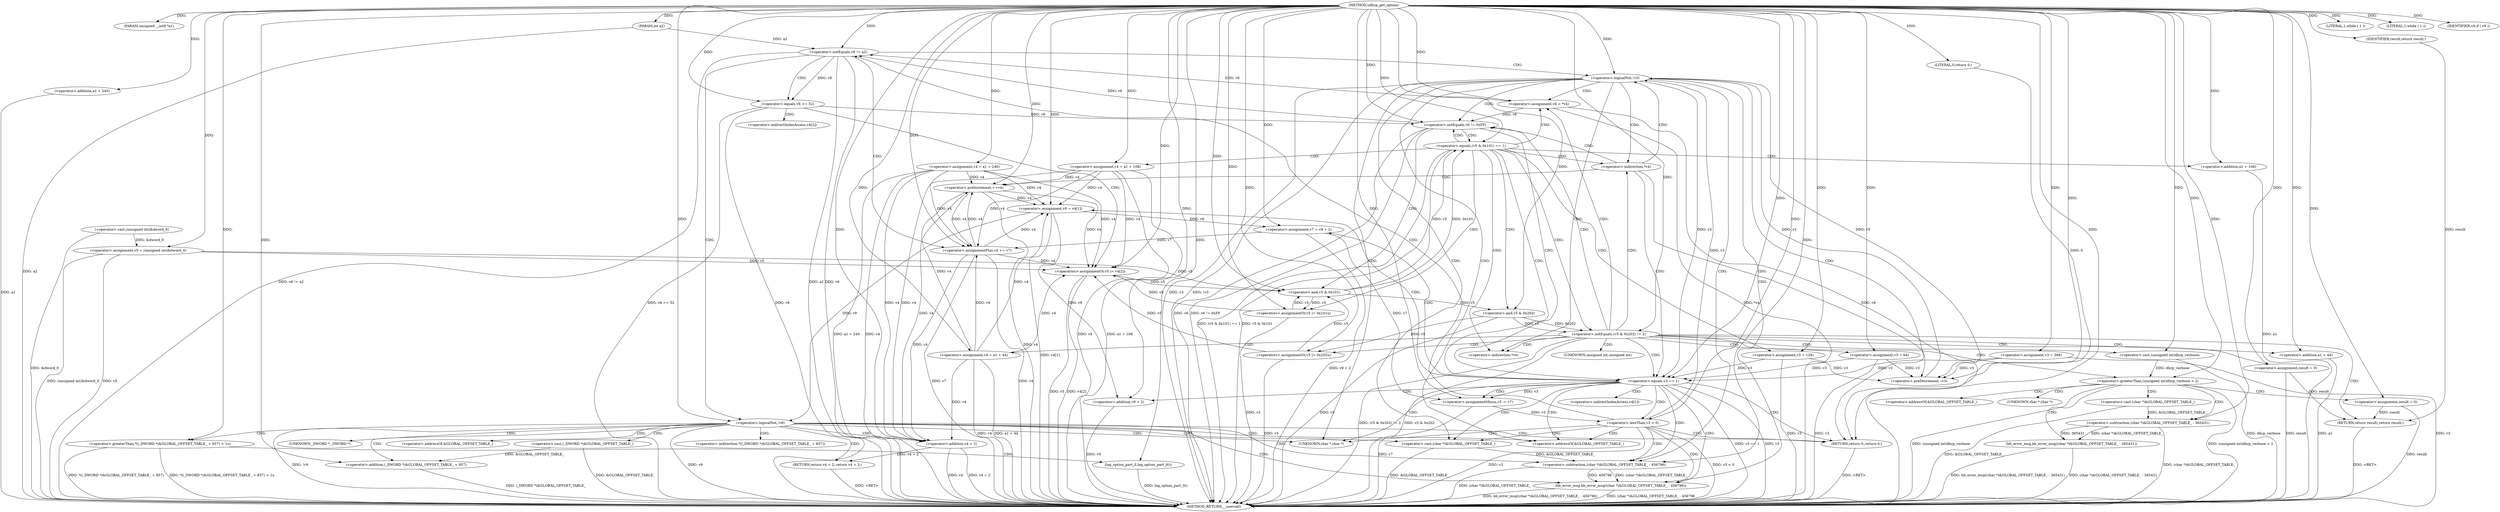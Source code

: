 digraph udhcp_get_option {  
"1000108" [label = "(METHOD,udhcp_get_option)" ]
"1000294" [label = "(METHOD_RETURN,__usercall)" ]
"1000109" [label = "(PARAM,unsigned __int8 *a1)" ]
"1000110" [label = "(PARAM,int a2)" ]
"1000119" [label = "(<operator>.assignment,v3 = 388)" ]
"1000122" [label = "(<operator>.assignment,v4 = a1 + 240)" ]
"1000124" [label = "(<operator>.addition,a1 + 240)" ]
"1000127" [label = "(<operator>.assignment,v5 = (unsigned int)&dword_0)" ]
"1000129" [label = "(<operator>.cast,(unsigned int)&dword_0)" ]
"1000134" [label = "(LITERAL,1,while ( 1 ))" ]
"1000137" [label = "(LITERAL,1,while ( 1 ))" ]
"1000139" [label = "(<operator>.assignment,v6 = *v4)" ]
"1000147" [label = "(<operator>.preDecrement,--v3)" ]
"1000149" [label = "(<operator>.preIncrement,++v4)" ]
"1000153" [label = "(<operator>.logicalNot,!v3)" ]
"1000157" [label = "(<operator>.notEquals,v6 != 0xFF)" ]
"1000162" [label = "(<operator>.equals,(v5 & 0x101) == 1)" ]
"1000163" [label = "(<operator>.and,v5 & 0x101)" ]
"1000168" [label = "(<operators>.assignmentOr,v5 |= 0x101u)" ]
"1000171" [label = "(<operator>.assignment,v3 = 128)" ]
"1000174" [label = "(<operator>.assignment,v4 = a1 + 108)" ]
"1000176" [label = "(<operator>.addition,a1 + 108)" ]
"1000182" [label = "(<operator>.notEquals,(v5 & 0x202) != 2)" ]
"1000183" [label = "(<operator>.and,v5 & 0x202)" ]
"1000188" [label = "(<operator>.assignment,result = 0)" ]
"1000192" [label = "(<operator>.greaterThan,(unsigned int)dhcp_verbose > 2)" ]
"1000193" [label = "(<operator>.cast,(unsigned int)dhcp_verbose)" ]
"1000198" [label = "(bb_error_msg,bb_error_msg((char *)&GLOBAL_OFFSET_TABLE_ - 365431))" ]
"1000199" [label = "(<operator>.subtraction,(char *)&GLOBAL_OFFSET_TABLE_ - 365431)" ]
"1000200" [label = "(<operator>.cast,(char *)&GLOBAL_OFFSET_TABLE_)" ]
"1000205" [label = "(<operator>.assignment,result = 0)" ]
"1000208" [label = "(RETURN,return result;,return result;)" ]
"1000209" [label = "(IDENTIFIER,result,return result;)" ]
"1000210" [label = "(<operators>.assignmentOr,v5 |= 0x202u)" ]
"1000213" [label = "(<operator>.assignment,v3 = 64)" ]
"1000216" [label = "(<operator>.assignment,v4 = a1 + 44)" ]
"1000218" [label = "(<operator>.addition,a1 + 44)" ]
"1000222" [label = "(<operator>.equals,v3 == 1)" ]
"1000226" [label = "(<operator>.assignment,v9 = v4[1])" ]
"1000231" [label = "(<operator>.assignment,v7 = v9 + 2)" ]
"1000233" [label = "(<operator>.addition,v9 + 2)" ]
"1000236" [label = "(<operator>.assignmentMinus,v3 -= v7)" ]
"1000240" [label = "(<operator>.lessThan,v3 < 0)" ]
"1000245" [label = "(<operator>.notEquals,v6 != a2)" ]
"1000250" [label = "(<operator>.equals,v6 == 52)" ]
"1000255" [label = "(IDENTIFIER,v9,if ( v9 ))" ]
"1000256" [label = "(<operators>.assignmentOr,v5 |= v4[2])" ]
"1000261" [label = "(<operator>.assignmentPlus,v4 += v7)" ]
"1000266" [label = "(<operator>.logicalNot,!v9)" ]
"1000270" [label = "(bb_error_msg,bb_error_msg((char *)&GLOBAL_OFFSET_TABLE_ - 456796))" ]
"1000271" [label = "(<operator>.subtraction,(char *)&GLOBAL_OFFSET_TABLE_ - 456796)" ]
"1000272" [label = "(<operator>.cast,(char *)&GLOBAL_OFFSET_TABLE_)" ]
"1000277" [label = "(RETURN,return 0;,return 0;)" ]
"1000278" [label = "(LITERAL,0,return 0;)" ]
"1000280" [label = "(<operator>.greaterThan,*((_DWORD *)&GLOBAL_OFFSET_TABLE_ + 857) > 1u)" ]
"1000282" [label = "(<operator>.addition,(_DWORD *)&GLOBAL_OFFSET_TABLE_ + 857)" ]
"1000283" [label = "(<operator>.cast,(_DWORD *)&GLOBAL_OFFSET_TABLE_)" ]
"1000289" [label = "(log_option_part_0,log_option_part_0())" ]
"1000290" [label = "(RETURN,return v4 + 2;,return v4 + 2;)" ]
"1000291" [label = "(<operator>.addition,v4 + 2)" ]
"1000141" [label = "(<operator>.indirection,*v4)" ]
"1000144" [label = "(<operator>.indirection,*v4)" ]
"1000194" [label = "(UNKNOWN,unsigned int,unsigned int)" ]
"1000201" [label = "(UNKNOWN,char *,char *)" ]
"1000202" [label = "(<operator>.addressOf,&GLOBAL_OFFSET_TABLE_)" ]
"1000228" [label = "(<operator>.indirectIndexAccess,v4[1])" ]
"1000258" [label = "(<operator>.indirectIndexAccess,v4[2])" ]
"1000273" [label = "(UNKNOWN,char *,char *)" ]
"1000274" [label = "(<operator>.addressOf,&GLOBAL_OFFSET_TABLE_)" ]
"1000281" [label = "(<operator>.indirection,*((_DWORD *)&GLOBAL_OFFSET_TABLE_ + 857))" ]
"1000284" [label = "(UNKNOWN,_DWORD *,_DWORD *)" ]
"1000285" [label = "(<operator>.addressOf,&GLOBAL_OFFSET_TABLE_)" ]
  "1000290" -> "1000294"  [ label = "DDG: <RET>"] 
  "1000289" -> "1000294"  [ label = "DDG: log_option_part_0()"] 
  "1000233" -> "1000294"  [ label = "DDG: v9"] 
  "1000222" -> "1000294"  [ label = "DDG: v3 == 1"] 
  "1000226" -> "1000294"  [ label = "DDG: v4[1]"] 
  "1000139" -> "1000294"  [ label = "DDG: v6"] 
  "1000193" -> "1000294"  [ label = "DDG: dhcp_verbose"] 
  "1000250" -> "1000294"  [ label = "DDG: v6"] 
  "1000266" -> "1000294"  [ label = "DDG: v9"] 
  "1000216" -> "1000294"  [ label = "DDG: a1 + 44"] 
  "1000199" -> "1000294"  [ label = "DDG: (char *)&GLOBAL_OFFSET_TABLE_"] 
  "1000127" -> "1000294"  [ label = "DDG: v5"] 
  "1000198" -> "1000294"  [ label = "DDG: (char *)&GLOBAL_OFFSET_TABLE_ - 365431"] 
  "1000119" -> "1000294"  [ label = "DDG: v3"] 
  "1000162" -> "1000294"  [ label = "DDG: v5 & 0x101"] 
  "1000222" -> "1000294"  [ label = "DDG: v3"] 
  "1000188" -> "1000294"  [ label = "DDG: result"] 
  "1000122" -> "1000294"  [ label = "DDG: a1 + 240"] 
  "1000231" -> "1000294"  [ label = "DDG: v9 + 2"] 
  "1000256" -> "1000294"  [ label = "DDG: v4[2]"] 
  "1000183" -> "1000294"  [ label = "DDG: v5"] 
  "1000216" -> "1000294"  [ label = "DDG: v4"] 
  "1000210" -> "1000294"  [ label = "DDG: v5"] 
  "1000245" -> "1000294"  [ label = "DDG: v6"] 
  "1000157" -> "1000294"  [ label = "DDG: v6 != 0xFF"] 
  "1000272" -> "1000294"  [ label = "DDG: &GLOBAL_OFFSET_TABLE_"] 
  "1000282" -> "1000294"  [ label = "DDG: (_DWORD *)&GLOBAL_OFFSET_TABLE_"] 
  "1000271" -> "1000294"  [ label = "DDG: (char *)&GLOBAL_OFFSET_TABLE_"] 
  "1000213" -> "1000294"  [ label = "DDG: v3"] 
  "1000270" -> "1000294"  [ label = "DDG: bb_error_msg((char *)&GLOBAL_OFFSET_TABLE_ - 456796)"] 
  "1000266" -> "1000294"  [ label = "DDG: !v9"] 
  "1000153" -> "1000294"  [ label = "DDG: !v3"] 
  "1000240" -> "1000294"  [ label = "DDG: v3"] 
  "1000110" -> "1000294"  [ label = "DDG: a2"] 
  "1000250" -> "1000294"  [ label = "DDG: v6 == 52"] 
  "1000182" -> "1000294"  [ label = "DDG: v5 & 0x202"] 
  "1000291" -> "1000294"  [ label = "DDG: v4"] 
  "1000149" -> "1000294"  [ label = "DDG: v4"] 
  "1000182" -> "1000294"  [ label = "DDG: (v5 & 0x202) != 2"] 
  "1000157" -> "1000294"  [ label = "DDG: v6"] 
  "1000245" -> "1000294"  [ label = "DDG: a2"] 
  "1000270" -> "1000294"  [ label = "DDG: (char *)&GLOBAL_OFFSET_TABLE_ - 456796"] 
  "1000261" -> "1000294"  [ label = "DDG: v7"] 
  "1000192" -> "1000294"  [ label = "DDG: (unsigned int)dhcp_verbose"] 
  "1000129" -> "1000294"  [ label = "DDG: &dword_0"] 
  "1000291" -> "1000294"  [ label = "DDG: v4 + 2"] 
  "1000198" -> "1000294"  [ label = "DDG: bb_error_msg((char *)&GLOBAL_OFFSET_TABLE_ - 365431)"] 
  "1000256" -> "1000294"  [ label = "DDG: v5"] 
  "1000280" -> "1000294"  [ label = "DDG: *((_DWORD *)&GLOBAL_OFFSET_TABLE_ + 857)"] 
  "1000139" -> "1000294"  [ label = "DDG: *v4"] 
  "1000124" -> "1000294"  [ label = "DDG: a1"] 
  "1000192" -> "1000294"  [ label = "DDG: (unsigned int)dhcp_verbose > 2"] 
  "1000280" -> "1000294"  [ label = "DDG: *((_DWORD *)&GLOBAL_OFFSET_TABLE_ + 857) > 1u"] 
  "1000205" -> "1000294"  [ label = "DDG: result"] 
  "1000176" -> "1000294"  [ label = "DDG: a1"] 
  "1000174" -> "1000294"  [ label = "DDG: a1 + 108"] 
  "1000168" -> "1000294"  [ label = "DDG: v5"] 
  "1000127" -> "1000294"  [ label = "DDG: (unsigned int)&dword_0"] 
  "1000236" -> "1000294"  [ label = "DDG: v7"] 
  "1000171" -> "1000294"  [ label = "DDG: v3"] 
  "1000200" -> "1000294"  [ label = "DDG: &GLOBAL_OFFSET_TABLE_"] 
  "1000174" -> "1000294"  [ label = "DDG: v4"] 
  "1000261" -> "1000294"  [ label = "DDG: v4"] 
  "1000153" -> "1000294"  [ label = "DDG: v3"] 
  "1000240" -> "1000294"  [ label = "DDG: v3 < 0"] 
  "1000245" -> "1000294"  [ label = "DDG: v6 != a2"] 
  "1000122" -> "1000294"  [ label = "DDG: v4"] 
  "1000283" -> "1000294"  [ label = "DDG: &GLOBAL_OFFSET_TABLE_"] 
  "1000218" -> "1000294"  [ label = "DDG: a1"] 
  "1000162" -> "1000294"  [ label = "DDG: (v5 & 0x101) == 1"] 
  "1000208" -> "1000294"  [ label = "DDG: <RET>"] 
  "1000277" -> "1000294"  [ label = "DDG: <RET>"] 
  "1000108" -> "1000109"  [ label = "DDG: "] 
  "1000108" -> "1000110"  [ label = "DDG: "] 
  "1000108" -> "1000119"  [ label = "DDG: "] 
  "1000108" -> "1000122"  [ label = "DDG: "] 
  "1000108" -> "1000124"  [ label = "DDG: "] 
  "1000129" -> "1000127"  [ label = "DDG: &dword_0"] 
  "1000108" -> "1000127"  [ label = "DDG: "] 
  "1000108" -> "1000134"  [ label = "DDG: "] 
  "1000108" -> "1000137"  [ label = "DDG: "] 
  "1000108" -> "1000139"  [ label = "DDG: "] 
  "1000119" -> "1000147"  [ label = "DDG: v3"] 
  "1000213" -> "1000147"  [ label = "DDG: v3"] 
  "1000171" -> "1000147"  [ label = "DDG: v3"] 
  "1000153" -> "1000147"  [ label = "DDG: v3"] 
  "1000108" -> "1000147"  [ label = "DDG: "] 
  "1000216" -> "1000149"  [ label = "DDG: v4"] 
  "1000122" -> "1000149"  [ label = "DDG: v4"] 
  "1000174" -> "1000149"  [ label = "DDG: v4"] 
  "1000261" -> "1000149"  [ label = "DDG: v4"] 
  "1000108" -> "1000149"  [ label = "DDG: "] 
  "1000240" -> "1000153"  [ label = "DDG: v3"] 
  "1000147" -> "1000153"  [ label = "DDG: v3"] 
  "1000108" -> "1000153"  [ label = "DDG: "] 
  "1000139" -> "1000157"  [ label = "DDG: v6"] 
  "1000250" -> "1000157"  [ label = "DDG: v6"] 
  "1000108" -> "1000157"  [ label = "DDG: "] 
  "1000163" -> "1000162"  [ label = "DDG: v5"] 
  "1000163" -> "1000162"  [ label = "DDG: 0x101"] 
  "1000127" -> "1000163"  [ label = "DDG: v5"] 
  "1000210" -> "1000163"  [ label = "DDG: v5"] 
  "1000256" -> "1000163"  [ label = "DDG: v5"] 
  "1000168" -> "1000163"  [ label = "DDG: v5"] 
  "1000108" -> "1000163"  [ label = "DDG: "] 
  "1000108" -> "1000162"  [ label = "DDG: "] 
  "1000108" -> "1000168"  [ label = "DDG: "] 
  "1000163" -> "1000168"  [ label = "DDG: v5"] 
  "1000108" -> "1000171"  [ label = "DDG: "] 
  "1000108" -> "1000174"  [ label = "DDG: "] 
  "1000108" -> "1000176"  [ label = "DDG: "] 
  "1000183" -> "1000182"  [ label = "DDG: v5"] 
  "1000183" -> "1000182"  [ label = "DDG: 0x202"] 
  "1000163" -> "1000183"  [ label = "DDG: v5"] 
  "1000108" -> "1000183"  [ label = "DDG: "] 
  "1000108" -> "1000182"  [ label = "DDG: "] 
  "1000108" -> "1000188"  [ label = "DDG: "] 
  "1000193" -> "1000192"  [ label = "DDG: dhcp_verbose"] 
  "1000108" -> "1000193"  [ label = "DDG: "] 
  "1000108" -> "1000192"  [ label = "DDG: "] 
  "1000199" -> "1000198"  [ label = "DDG: (char *)&GLOBAL_OFFSET_TABLE_"] 
  "1000199" -> "1000198"  [ label = "DDG: 365431"] 
  "1000200" -> "1000199"  [ label = "DDG: &GLOBAL_OFFSET_TABLE_"] 
  "1000108" -> "1000199"  [ label = "DDG: "] 
  "1000108" -> "1000205"  [ label = "DDG: "] 
  "1000209" -> "1000208"  [ label = "DDG: result"] 
  "1000188" -> "1000208"  [ label = "DDG: result"] 
  "1000205" -> "1000208"  [ label = "DDG: result"] 
  "1000108" -> "1000209"  [ label = "DDG: "] 
  "1000108" -> "1000210"  [ label = "DDG: "] 
  "1000183" -> "1000210"  [ label = "DDG: v5"] 
  "1000108" -> "1000213"  [ label = "DDG: "] 
  "1000108" -> "1000216"  [ label = "DDG: "] 
  "1000108" -> "1000218"  [ label = "DDG: "] 
  "1000119" -> "1000222"  [ label = "DDG: v3"] 
  "1000213" -> "1000222"  [ label = "DDG: v3"] 
  "1000171" -> "1000222"  [ label = "DDG: v3"] 
  "1000153" -> "1000222"  [ label = "DDG: v3"] 
  "1000108" -> "1000222"  [ label = "DDG: "] 
  "1000216" -> "1000226"  [ label = "DDG: v4"] 
  "1000149" -> "1000226"  [ label = "DDG: v4"] 
  "1000122" -> "1000226"  [ label = "DDG: v4"] 
  "1000174" -> "1000226"  [ label = "DDG: v4"] 
  "1000261" -> "1000226"  [ label = "DDG: v4"] 
  "1000108" -> "1000226"  [ label = "DDG: "] 
  "1000226" -> "1000231"  [ label = "DDG: v9"] 
  "1000108" -> "1000231"  [ label = "DDG: "] 
  "1000226" -> "1000233"  [ label = "DDG: v9"] 
  "1000108" -> "1000233"  [ label = "DDG: "] 
  "1000231" -> "1000236"  [ label = "DDG: v7"] 
  "1000108" -> "1000236"  [ label = "DDG: "] 
  "1000222" -> "1000236"  [ label = "DDG: v3"] 
  "1000236" -> "1000240"  [ label = "DDG: v3"] 
  "1000108" -> "1000240"  [ label = "DDG: "] 
  "1000157" -> "1000245"  [ label = "DDG: v6"] 
  "1000139" -> "1000245"  [ label = "DDG: v6"] 
  "1000108" -> "1000245"  [ label = "DDG: "] 
  "1000110" -> "1000245"  [ label = "DDG: a2"] 
  "1000245" -> "1000250"  [ label = "DDG: v6"] 
  "1000108" -> "1000250"  [ label = "DDG: "] 
  "1000108" -> "1000255"  [ label = "DDG: "] 
  "1000216" -> "1000256"  [ label = "DDG: v4"] 
  "1000149" -> "1000256"  [ label = "DDG: v4"] 
  "1000122" -> "1000256"  [ label = "DDG: v4"] 
  "1000174" -> "1000256"  [ label = "DDG: v4"] 
  "1000261" -> "1000256"  [ label = "DDG: v4"] 
  "1000127" -> "1000256"  [ label = "DDG: v5"] 
  "1000210" -> "1000256"  [ label = "DDG: v5"] 
  "1000168" -> "1000256"  [ label = "DDG: v5"] 
  "1000108" -> "1000256"  [ label = "DDG: "] 
  "1000108" -> "1000261"  [ label = "DDG: "] 
  "1000231" -> "1000261"  [ label = "DDG: v7"] 
  "1000216" -> "1000261"  [ label = "DDG: v4"] 
  "1000149" -> "1000261"  [ label = "DDG: v4"] 
  "1000122" -> "1000261"  [ label = "DDG: v4"] 
  "1000174" -> "1000261"  [ label = "DDG: v4"] 
  "1000108" -> "1000266"  [ label = "DDG: "] 
  "1000226" -> "1000266"  [ label = "DDG: v9"] 
  "1000271" -> "1000270"  [ label = "DDG: (char *)&GLOBAL_OFFSET_TABLE_"] 
  "1000271" -> "1000270"  [ label = "DDG: 456796"] 
  "1000272" -> "1000271"  [ label = "DDG: &GLOBAL_OFFSET_TABLE_"] 
  "1000108" -> "1000271"  [ label = "DDG: "] 
  "1000278" -> "1000277"  [ label = "DDG: 0"] 
  "1000108" -> "1000277"  [ label = "DDG: "] 
  "1000108" -> "1000278"  [ label = "DDG: "] 
  "1000283" -> "1000282"  [ label = "DDG: &GLOBAL_OFFSET_TABLE_"] 
  "1000108" -> "1000282"  [ label = "DDG: "] 
  "1000108" -> "1000280"  [ label = "DDG: "] 
  "1000108" -> "1000289"  [ label = "DDG: "] 
  "1000291" -> "1000290"  [ label = "DDG: v4 + 2"] 
  "1000216" -> "1000291"  [ label = "DDG: v4"] 
  "1000149" -> "1000291"  [ label = "DDG: v4"] 
  "1000122" -> "1000291"  [ label = "DDG: v4"] 
  "1000174" -> "1000291"  [ label = "DDG: v4"] 
  "1000261" -> "1000291"  [ label = "DDG: v4"] 
  "1000108" -> "1000291"  [ label = "DDG: "] 
  "1000144" -> "1000153"  [ label = "CDG: "] 
  "1000144" -> "1000149"  [ label = "CDG: "] 
  "1000144" -> "1000147"  [ label = "CDG: "] 
  "1000144" -> "1000222"  [ label = "CDG: "] 
  "1000144" -> "1000157"  [ label = "CDG: "] 
  "1000153" -> "1000272"  [ label = "CDG: "] 
  "1000153" -> "1000271"  [ label = "CDG: "] 
  "1000153" -> "1000270"  [ label = "CDG: "] 
  "1000153" -> "1000277"  [ label = "CDG: "] 
  "1000153" -> "1000274"  [ label = "CDG: "] 
  "1000153" -> "1000273"  [ label = "CDG: "] 
  "1000153" -> "1000144"  [ label = "CDG: "] 
  "1000153" -> "1000141"  [ label = "CDG: "] 
  "1000153" -> "1000139"  [ label = "CDG: "] 
  "1000153" -> "1000157"  [ label = "CDG: "] 
  "1000157" -> "1000163"  [ label = "CDG: "] 
  "1000157" -> "1000162"  [ label = "CDG: "] 
  "1000157" -> "1000222"  [ label = "CDG: "] 
  "1000162" -> "1000176"  [ label = "CDG: "] 
  "1000162" -> "1000174"  [ label = "CDG: "] 
  "1000162" -> "1000171"  [ label = "CDG: "] 
  "1000162" -> "1000168"  [ label = "CDG: "] 
  "1000162" -> "1000183"  [ label = "CDG: "] 
  "1000162" -> "1000182"  [ label = "CDG: "] 
  "1000162" -> "1000222"  [ label = "CDG: "] 
  "1000162" -> "1000144"  [ label = "CDG: "] 
  "1000162" -> "1000141"  [ label = "CDG: "] 
  "1000162" -> "1000139"  [ label = "CDG: "] 
  "1000162" -> "1000157"  [ label = "CDG: "] 
  "1000182" -> "1000192"  [ label = "CDG: "] 
  "1000182" -> "1000188"  [ label = "CDG: "] 
  "1000182" -> "1000208"  [ label = "CDG: "] 
  "1000182" -> "1000194"  [ label = "CDG: "] 
  "1000182" -> "1000193"  [ label = "CDG: "] 
  "1000182" -> "1000218"  [ label = "CDG: "] 
  "1000182" -> "1000216"  [ label = "CDG: "] 
  "1000182" -> "1000213"  [ label = "CDG: "] 
  "1000182" -> "1000210"  [ label = "CDG: "] 
  "1000182" -> "1000222"  [ label = "CDG: "] 
  "1000182" -> "1000144"  [ label = "CDG: "] 
  "1000182" -> "1000141"  [ label = "CDG: "] 
  "1000182" -> "1000139"  [ label = "CDG: "] 
  "1000182" -> "1000157"  [ label = "CDG: "] 
  "1000192" -> "1000205"  [ label = "CDG: "] 
  "1000192" -> "1000202"  [ label = "CDG: "] 
  "1000192" -> "1000201"  [ label = "CDG: "] 
  "1000192" -> "1000200"  [ label = "CDG: "] 
  "1000192" -> "1000199"  [ label = "CDG: "] 
  "1000192" -> "1000198"  [ label = "CDG: "] 
  "1000222" -> "1000240"  [ label = "CDG: "] 
  "1000222" -> "1000236"  [ label = "CDG: "] 
  "1000222" -> "1000233"  [ label = "CDG: "] 
  "1000222" -> "1000231"  [ label = "CDG: "] 
  "1000222" -> "1000228"  [ label = "CDG: "] 
  "1000222" -> "1000226"  [ label = "CDG: "] 
  "1000222" -> "1000272"  [ label = "CDG: "] 
  "1000222" -> "1000271"  [ label = "CDG: "] 
  "1000222" -> "1000270"  [ label = "CDG: "] 
  "1000222" -> "1000277"  [ label = "CDG: "] 
  "1000222" -> "1000274"  [ label = "CDG: "] 
  "1000222" -> "1000273"  [ label = "CDG: "] 
  "1000240" -> "1000245"  [ label = "CDG: "] 
  "1000240" -> "1000272"  [ label = "CDG: "] 
  "1000240" -> "1000271"  [ label = "CDG: "] 
  "1000240" -> "1000270"  [ label = "CDG: "] 
  "1000240" -> "1000277"  [ label = "CDG: "] 
  "1000240" -> "1000274"  [ label = "CDG: "] 
  "1000240" -> "1000273"  [ label = "CDG: "] 
  "1000245" -> "1000250"  [ label = "CDG: "] 
  "1000245" -> "1000266"  [ label = "CDG: "] 
  "1000245" -> "1000261"  [ label = "CDG: "] 
  "1000245" -> "1000153"  [ label = "CDG: "] 
  "1000250" -> "1000256"  [ label = "CDG: "] 
  "1000250" -> "1000258"  [ label = "CDG: "] 
  "1000266" -> "1000272"  [ label = "CDG: "] 
  "1000266" -> "1000271"  [ label = "CDG: "] 
  "1000266" -> "1000270"  [ label = "CDG: "] 
  "1000266" -> "1000285"  [ label = "CDG: "] 
  "1000266" -> "1000284"  [ label = "CDG: "] 
  "1000266" -> "1000283"  [ label = "CDG: "] 
  "1000266" -> "1000282"  [ label = "CDG: "] 
  "1000266" -> "1000281"  [ label = "CDG: "] 
  "1000266" -> "1000280"  [ label = "CDG: "] 
  "1000266" -> "1000277"  [ label = "CDG: "] 
  "1000266" -> "1000274"  [ label = "CDG: "] 
  "1000266" -> "1000273"  [ label = "CDG: "] 
  "1000266" -> "1000291"  [ label = "CDG: "] 
  "1000266" -> "1000290"  [ label = "CDG: "] 
  "1000280" -> "1000289"  [ label = "CDG: "] 
}
